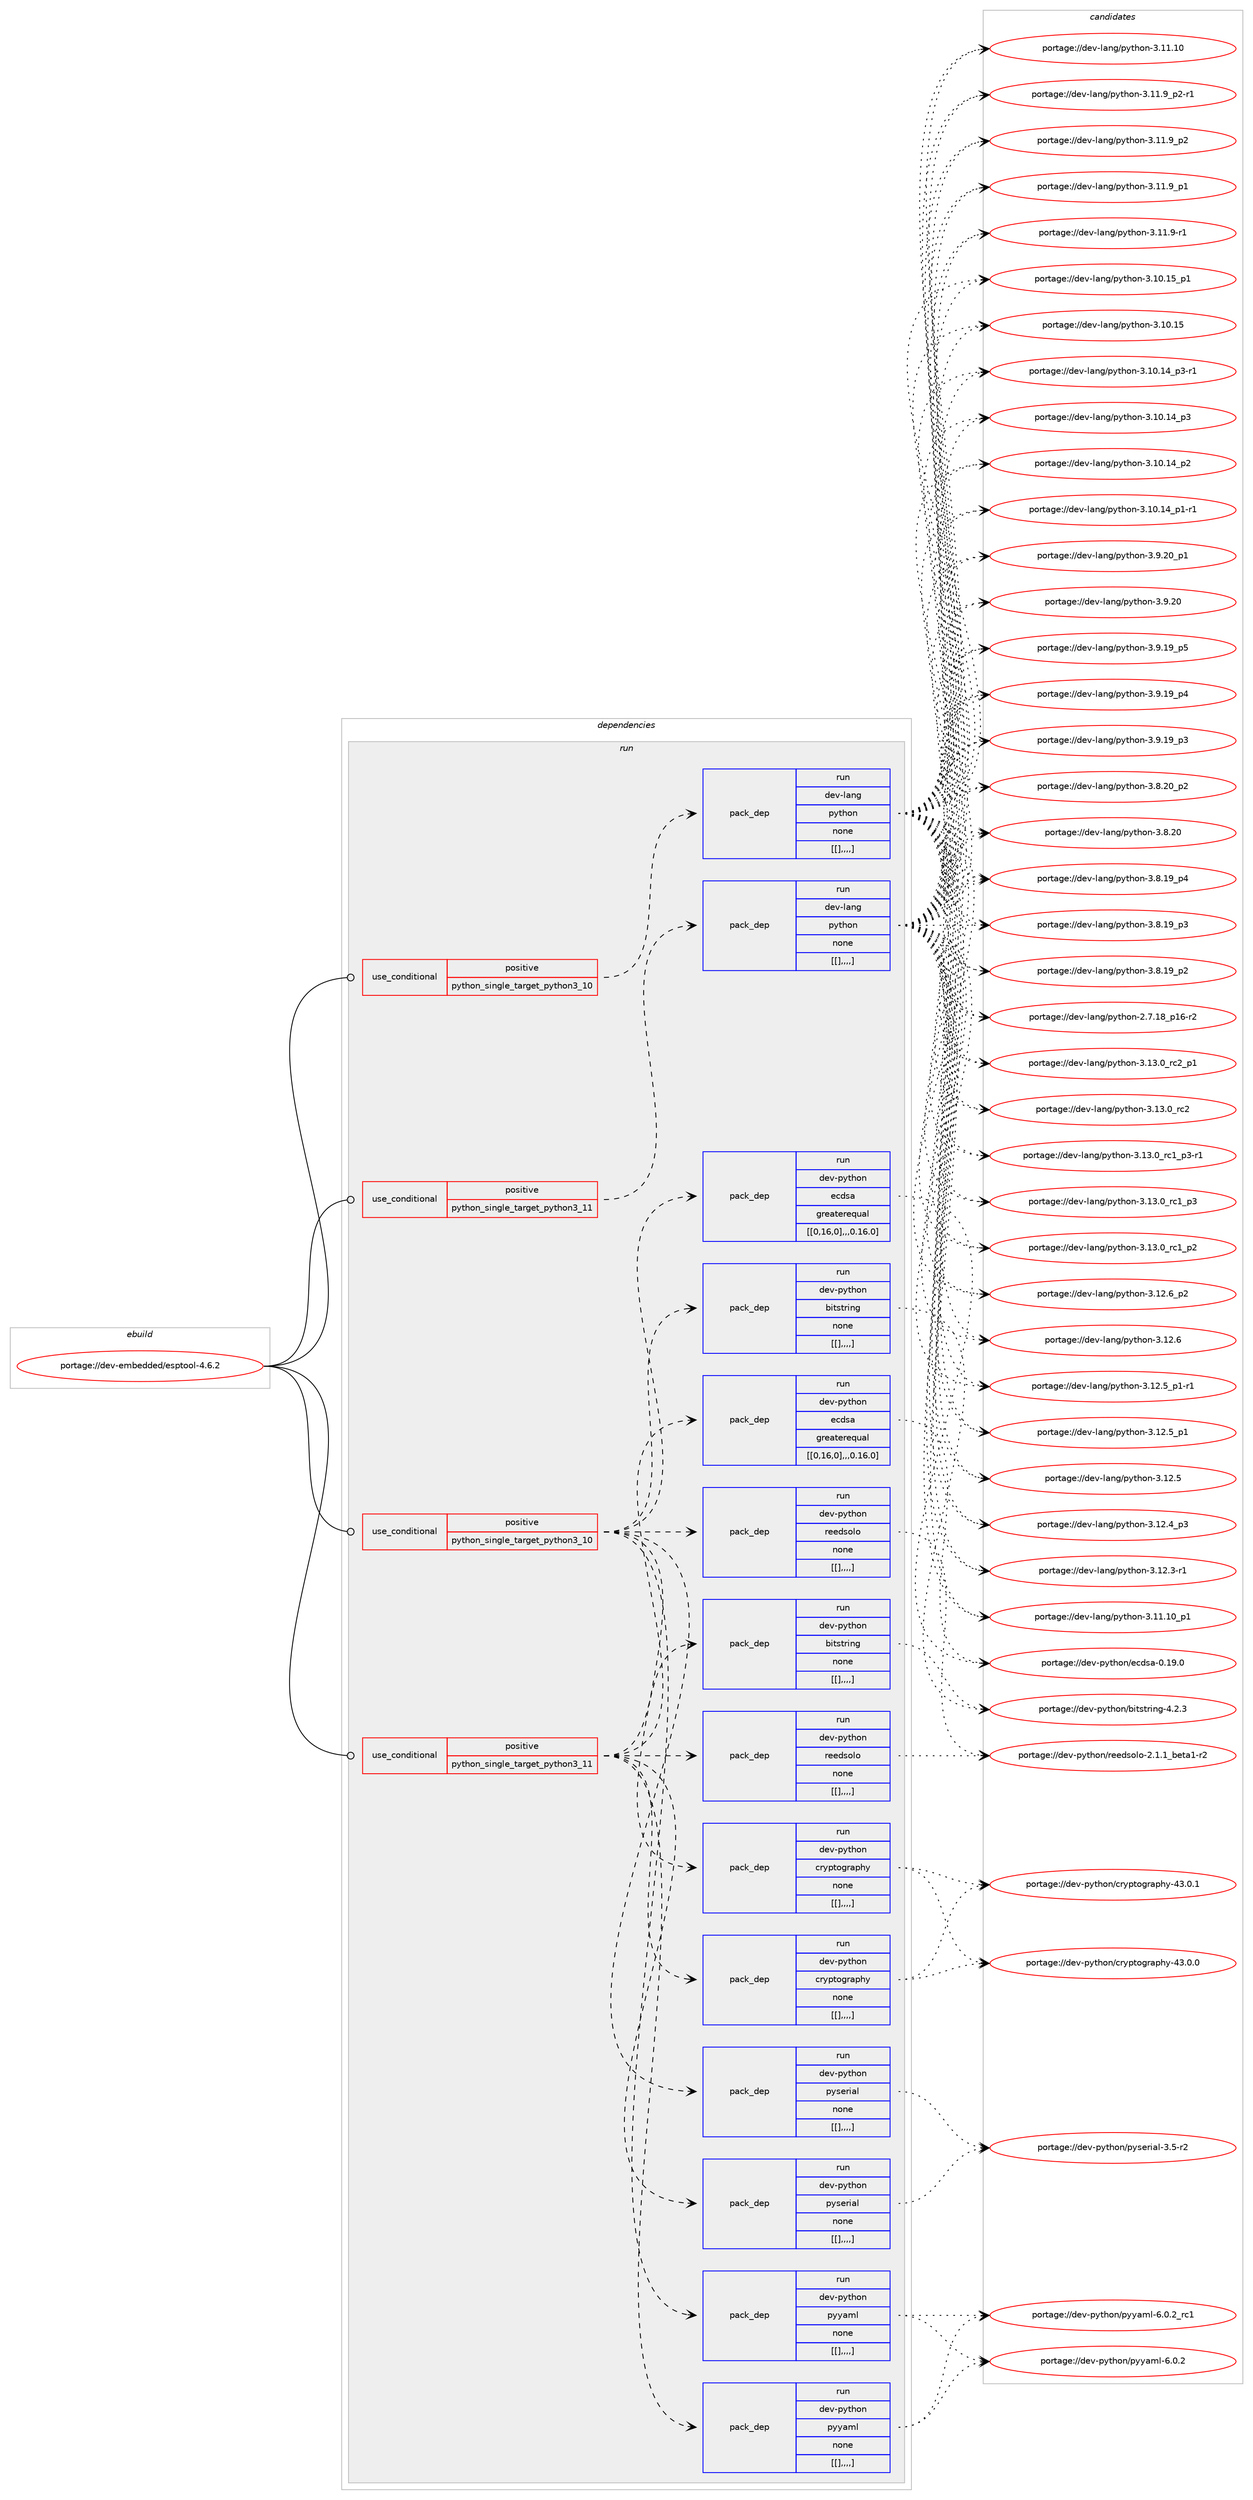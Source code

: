 digraph prolog {

# *************
# Graph options
# *************

newrank=true;
concentrate=true;
compound=true;
graph [rankdir=LR,fontname=Helvetica,fontsize=10,ranksep=1.5];#, ranksep=2.5, nodesep=0.2];
edge  [arrowhead=vee];
node  [fontname=Helvetica,fontsize=10];

# **********
# The ebuild
# **********

subgraph cluster_leftcol {
color=gray;
label=<<i>ebuild</i>>;
id [label="portage://dev-embedded/esptool-4.6.2", color=red, width=4, href="../dev-embedded/esptool-4.6.2.svg"];
}

# ****************
# The dependencies
# ****************

subgraph cluster_midcol {
color=gray;
label=<<i>dependencies</i>>;
subgraph cluster_compile {
fillcolor="#eeeeee";
style=filled;
label=<<i>compile</i>>;
}
subgraph cluster_compileandrun {
fillcolor="#eeeeee";
style=filled;
label=<<i>compile and run</i>>;
}
subgraph cluster_run {
fillcolor="#eeeeee";
style=filled;
label=<<i>run</i>>;
subgraph cond20076 {
dependency73718 [label=<<TABLE BORDER="0" CELLBORDER="1" CELLSPACING="0" CELLPADDING="4"><TR><TD ROWSPAN="3" CELLPADDING="10">use_conditional</TD></TR><TR><TD>positive</TD></TR><TR><TD>python_single_target_python3_10</TD></TR></TABLE>>, shape=none, color=red];
subgraph pack52698 {
dependency73719 [label=<<TABLE BORDER="0" CELLBORDER="1" CELLSPACING="0" CELLPADDING="4" WIDTH="220"><TR><TD ROWSPAN="6" CELLPADDING="30">pack_dep</TD></TR><TR><TD WIDTH="110">run</TD></TR><TR><TD>dev-lang</TD></TR><TR><TD>python</TD></TR><TR><TD>none</TD></TR><TR><TD>[[],,,,]</TD></TR></TABLE>>, shape=none, color=blue];
}
dependency73718:e -> dependency73719:w [weight=20,style="dashed",arrowhead="vee"];
}
id:e -> dependency73718:w [weight=20,style="solid",arrowhead="odot"];
subgraph cond20077 {
dependency73720 [label=<<TABLE BORDER="0" CELLBORDER="1" CELLSPACING="0" CELLPADDING="4"><TR><TD ROWSPAN="3" CELLPADDING="10">use_conditional</TD></TR><TR><TD>positive</TD></TR><TR><TD>python_single_target_python3_10</TD></TR></TABLE>>, shape=none, color=red];
subgraph pack52699 {
dependency73721 [label=<<TABLE BORDER="0" CELLBORDER="1" CELLSPACING="0" CELLPADDING="4" WIDTH="220"><TR><TD ROWSPAN="6" CELLPADDING="30">pack_dep</TD></TR><TR><TD WIDTH="110">run</TD></TR><TR><TD>dev-python</TD></TR><TR><TD>bitstring</TD></TR><TR><TD>none</TD></TR><TR><TD>[[],,,,]</TD></TR></TABLE>>, shape=none, color=blue];
}
dependency73720:e -> dependency73721:w [weight=20,style="dashed",arrowhead="vee"];
subgraph pack52700 {
dependency73722 [label=<<TABLE BORDER="0" CELLBORDER="1" CELLSPACING="0" CELLPADDING="4" WIDTH="220"><TR><TD ROWSPAN="6" CELLPADDING="30">pack_dep</TD></TR><TR><TD WIDTH="110">run</TD></TR><TR><TD>dev-python</TD></TR><TR><TD>cryptography</TD></TR><TR><TD>none</TD></TR><TR><TD>[[],,,,]</TD></TR></TABLE>>, shape=none, color=blue];
}
dependency73720:e -> dependency73722:w [weight=20,style="dashed",arrowhead="vee"];
subgraph pack52701 {
dependency73723 [label=<<TABLE BORDER="0" CELLBORDER="1" CELLSPACING="0" CELLPADDING="4" WIDTH="220"><TR><TD ROWSPAN="6" CELLPADDING="30">pack_dep</TD></TR><TR><TD WIDTH="110">run</TD></TR><TR><TD>dev-python</TD></TR><TR><TD>ecdsa</TD></TR><TR><TD>greaterequal</TD></TR><TR><TD>[[0,16,0],,,0.16.0]</TD></TR></TABLE>>, shape=none, color=blue];
}
dependency73720:e -> dependency73723:w [weight=20,style="dashed",arrowhead="vee"];
subgraph pack52702 {
dependency73724 [label=<<TABLE BORDER="0" CELLBORDER="1" CELLSPACING="0" CELLPADDING="4" WIDTH="220"><TR><TD ROWSPAN="6" CELLPADDING="30">pack_dep</TD></TR><TR><TD WIDTH="110">run</TD></TR><TR><TD>dev-python</TD></TR><TR><TD>pyserial</TD></TR><TR><TD>none</TD></TR><TR><TD>[[],,,,]</TD></TR></TABLE>>, shape=none, color=blue];
}
dependency73720:e -> dependency73724:w [weight=20,style="dashed",arrowhead="vee"];
subgraph pack52703 {
dependency73725 [label=<<TABLE BORDER="0" CELLBORDER="1" CELLSPACING="0" CELLPADDING="4" WIDTH="220"><TR><TD ROWSPAN="6" CELLPADDING="30">pack_dep</TD></TR><TR><TD WIDTH="110">run</TD></TR><TR><TD>dev-python</TD></TR><TR><TD>pyyaml</TD></TR><TR><TD>none</TD></TR><TR><TD>[[],,,,]</TD></TR></TABLE>>, shape=none, color=blue];
}
dependency73720:e -> dependency73725:w [weight=20,style="dashed",arrowhead="vee"];
subgraph pack52704 {
dependency73726 [label=<<TABLE BORDER="0" CELLBORDER="1" CELLSPACING="0" CELLPADDING="4" WIDTH="220"><TR><TD ROWSPAN="6" CELLPADDING="30">pack_dep</TD></TR><TR><TD WIDTH="110">run</TD></TR><TR><TD>dev-python</TD></TR><TR><TD>reedsolo</TD></TR><TR><TD>none</TD></TR><TR><TD>[[],,,,]</TD></TR></TABLE>>, shape=none, color=blue];
}
dependency73720:e -> dependency73726:w [weight=20,style="dashed",arrowhead="vee"];
}
id:e -> dependency73720:w [weight=20,style="solid",arrowhead="odot"];
subgraph cond20078 {
dependency73727 [label=<<TABLE BORDER="0" CELLBORDER="1" CELLSPACING="0" CELLPADDING="4"><TR><TD ROWSPAN="3" CELLPADDING="10">use_conditional</TD></TR><TR><TD>positive</TD></TR><TR><TD>python_single_target_python3_11</TD></TR></TABLE>>, shape=none, color=red];
subgraph pack52705 {
dependency73728 [label=<<TABLE BORDER="0" CELLBORDER="1" CELLSPACING="0" CELLPADDING="4" WIDTH="220"><TR><TD ROWSPAN="6" CELLPADDING="30">pack_dep</TD></TR><TR><TD WIDTH="110">run</TD></TR><TR><TD>dev-lang</TD></TR><TR><TD>python</TD></TR><TR><TD>none</TD></TR><TR><TD>[[],,,,]</TD></TR></TABLE>>, shape=none, color=blue];
}
dependency73727:e -> dependency73728:w [weight=20,style="dashed",arrowhead="vee"];
}
id:e -> dependency73727:w [weight=20,style="solid",arrowhead="odot"];
subgraph cond20079 {
dependency73729 [label=<<TABLE BORDER="0" CELLBORDER="1" CELLSPACING="0" CELLPADDING="4"><TR><TD ROWSPAN="3" CELLPADDING="10">use_conditional</TD></TR><TR><TD>positive</TD></TR><TR><TD>python_single_target_python3_11</TD></TR></TABLE>>, shape=none, color=red];
subgraph pack52706 {
dependency73730 [label=<<TABLE BORDER="0" CELLBORDER="1" CELLSPACING="0" CELLPADDING="4" WIDTH="220"><TR><TD ROWSPAN="6" CELLPADDING="30">pack_dep</TD></TR><TR><TD WIDTH="110">run</TD></TR><TR><TD>dev-python</TD></TR><TR><TD>bitstring</TD></TR><TR><TD>none</TD></TR><TR><TD>[[],,,,]</TD></TR></TABLE>>, shape=none, color=blue];
}
dependency73729:e -> dependency73730:w [weight=20,style="dashed",arrowhead="vee"];
subgraph pack52707 {
dependency73731 [label=<<TABLE BORDER="0" CELLBORDER="1" CELLSPACING="0" CELLPADDING="4" WIDTH="220"><TR><TD ROWSPAN="6" CELLPADDING="30">pack_dep</TD></TR><TR><TD WIDTH="110">run</TD></TR><TR><TD>dev-python</TD></TR><TR><TD>cryptography</TD></TR><TR><TD>none</TD></TR><TR><TD>[[],,,,]</TD></TR></TABLE>>, shape=none, color=blue];
}
dependency73729:e -> dependency73731:w [weight=20,style="dashed",arrowhead="vee"];
subgraph pack52708 {
dependency73732 [label=<<TABLE BORDER="0" CELLBORDER="1" CELLSPACING="0" CELLPADDING="4" WIDTH="220"><TR><TD ROWSPAN="6" CELLPADDING="30">pack_dep</TD></TR><TR><TD WIDTH="110">run</TD></TR><TR><TD>dev-python</TD></TR><TR><TD>ecdsa</TD></TR><TR><TD>greaterequal</TD></TR><TR><TD>[[0,16,0],,,0.16.0]</TD></TR></TABLE>>, shape=none, color=blue];
}
dependency73729:e -> dependency73732:w [weight=20,style="dashed",arrowhead="vee"];
subgraph pack52709 {
dependency73733 [label=<<TABLE BORDER="0" CELLBORDER="1" CELLSPACING="0" CELLPADDING="4" WIDTH="220"><TR><TD ROWSPAN="6" CELLPADDING="30">pack_dep</TD></TR><TR><TD WIDTH="110">run</TD></TR><TR><TD>dev-python</TD></TR><TR><TD>pyserial</TD></TR><TR><TD>none</TD></TR><TR><TD>[[],,,,]</TD></TR></TABLE>>, shape=none, color=blue];
}
dependency73729:e -> dependency73733:w [weight=20,style="dashed",arrowhead="vee"];
subgraph pack52710 {
dependency73734 [label=<<TABLE BORDER="0" CELLBORDER="1" CELLSPACING="0" CELLPADDING="4" WIDTH="220"><TR><TD ROWSPAN="6" CELLPADDING="30">pack_dep</TD></TR><TR><TD WIDTH="110">run</TD></TR><TR><TD>dev-python</TD></TR><TR><TD>pyyaml</TD></TR><TR><TD>none</TD></TR><TR><TD>[[],,,,]</TD></TR></TABLE>>, shape=none, color=blue];
}
dependency73729:e -> dependency73734:w [weight=20,style="dashed",arrowhead="vee"];
subgraph pack52711 {
dependency73735 [label=<<TABLE BORDER="0" CELLBORDER="1" CELLSPACING="0" CELLPADDING="4" WIDTH="220"><TR><TD ROWSPAN="6" CELLPADDING="30">pack_dep</TD></TR><TR><TD WIDTH="110">run</TD></TR><TR><TD>dev-python</TD></TR><TR><TD>reedsolo</TD></TR><TR><TD>none</TD></TR><TR><TD>[[],,,,]</TD></TR></TABLE>>, shape=none, color=blue];
}
dependency73729:e -> dependency73735:w [weight=20,style="dashed",arrowhead="vee"];
}
id:e -> dependency73729:w [weight=20,style="solid",arrowhead="odot"];
}
}

# **************
# The candidates
# **************

subgraph cluster_choices {
rank=same;
color=gray;
label=<<i>candidates</i>>;

subgraph choice52698 {
color=black;
nodesep=1;
choice100101118451089711010347112121116104111110455146495146489511499509511249 [label="portage://dev-lang/python-3.13.0_rc2_p1", color=red, width=4,href="../dev-lang/python-3.13.0_rc2_p1.svg"];
choice10010111845108971101034711212111610411111045514649514648951149950 [label="portage://dev-lang/python-3.13.0_rc2", color=red, width=4,href="../dev-lang/python-3.13.0_rc2.svg"];
choice1001011184510897110103471121211161041111104551464951464895114994995112514511449 [label="portage://dev-lang/python-3.13.0_rc1_p3-r1", color=red, width=4,href="../dev-lang/python-3.13.0_rc1_p3-r1.svg"];
choice100101118451089711010347112121116104111110455146495146489511499499511251 [label="portage://dev-lang/python-3.13.0_rc1_p3", color=red, width=4,href="../dev-lang/python-3.13.0_rc1_p3.svg"];
choice100101118451089711010347112121116104111110455146495146489511499499511250 [label="portage://dev-lang/python-3.13.0_rc1_p2", color=red, width=4,href="../dev-lang/python-3.13.0_rc1_p2.svg"];
choice100101118451089711010347112121116104111110455146495046549511250 [label="portage://dev-lang/python-3.12.6_p2", color=red, width=4,href="../dev-lang/python-3.12.6_p2.svg"];
choice10010111845108971101034711212111610411111045514649504654 [label="portage://dev-lang/python-3.12.6", color=red, width=4,href="../dev-lang/python-3.12.6.svg"];
choice1001011184510897110103471121211161041111104551464950465395112494511449 [label="portage://dev-lang/python-3.12.5_p1-r1", color=red, width=4,href="../dev-lang/python-3.12.5_p1-r1.svg"];
choice100101118451089711010347112121116104111110455146495046539511249 [label="portage://dev-lang/python-3.12.5_p1", color=red, width=4,href="../dev-lang/python-3.12.5_p1.svg"];
choice10010111845108971101034711212111610411111045514649504653 [label="portage://dev-lang/python-3.12.5", color=red, width=4,href="../dev-lang/python-3.12.5.svg"];
choice100101118451089711010347112121116104111110455146495046529511251 [label="portage://dev-lang/python-3.12.4_p3", color=red, width=4,href="../dev-lang/python-3.12.4_p3.svg"];
choice100101118451089711010347112121116104111110455146495046514511449 [label="portage://dev-lang/python-3.12.3-r1", color=red, width=4,href="../dev-lang/python-3.12.3-r1.svg"];
choice10010111845108971101034711212111610411111045514649494649489511249 [label="portage://dev-lang/python-3.11.10_p1", color=red, width=4,href="../dev-lang/python-3.11.10_p1.svg"];
choice1001011184510897110103471121211161041111104551464949464948 [label="portage://dev-lang/python-3.11.10", color=red, width=4,href="../dev-lang/python-3.11.10.svg"];
choice1001011184510897110103471121211161041111104551464949465795112504511449 [label="portage://dev-lang/python-3.11.9_p2-r1", color=red, width=4,href="../dev-lang/python-3.11.9_p2-r1.svg"];
choice100101118451089711010347112121116104111110455146494946579511250 [label="portage://dev-lang/python-3.11.9_p2", color=red, width=4,href="../dev-lang/python-3.11.9_p2.svg"];
choice100101118451089711010347112121116104111110455146494946579511249 [label="portage://dev-lang/python-3.11.9_p1", color=red, width=4,href="../dev-lang/python-3.11.9_p1.svg"];
choice100101118451089711010347112121116104111110455146494946574511449 [label="portage://dev-lang/python-3.11.9-r1", color=red, width=4,href="../dev-lang/python-3.11.9-r1.svg"];
choice10010111845108971101034711212111610411111045514649484649539511249 [label="portage://dev-lang/python-3.10.15_p1", color=red, width=4,href="../dev-lang/python-3.10.15_p1.svg"];
choice1001011184510897110103471121211161041111104551464948464953 [label="portage://dev-lang/python-3.10.15", color=red, width=4,href="../dev-lang/python-3.10.15.svg"];
choice100101118451089711010347112121116104111110455146494846495295112514511449 [label="portage://dev-lang/python-3.10.14_p3-r1", color=red, width=4,href="../dev-lang/python-3.10.14_p3-r1.svg"];
choice10010111845108971101034711212111610411111045514649484649529511251 [label="portage://dev-lang/python-3.10.14_p3", color=red, width=4,href="../dev-lang/python-3.10.14_p3.svg"];
choice10010111845108971101034711212111610411111045514649484649529511250 [label="portage://dev-lang/python-3.10.14_p2", color=red, width=4,href="../dev-lang/python-3.10.14_p2.svg"];
choice100101118451089711010347112121116104111110455146494846495295112494511449 [label="portage://dev-lang/python-3.10.14_p1-r1", color=red, width=4,href="../dev-lang/python-3.10.14_p1-r1.svg"];
choice100101118451089711010347112121116104111110455146574650489511249 [label="portage://dev-lang/python-3.9.20_p1", color=red, width=4,href="../dev-lang/python-3.9.20_p1.svg"];
choice10010111845108971101034711212111610411111045514657465048 [label="portage://dev-lang/python-3.9.20", color=red, width=4,href="../dev-lang/python-3.9.20.svg"];
choice100101118451089711010347112121116104111110455146574649579511253 [label="portage://dev-lang/python-3.9.19_p5", color=red, width=4,href="../dev-lang/python-3.9.19_p5.svg"];
choice100101118451089711010347112121116104111110455146574649579511252 [label="portage://dev-lang/python-3.9.19_p4", color=red, width=4,href="../dev-lang/python-3.9.19_p4.svg"];
choice100101118451089711010347112121116104111110455146574649579511251 [label="portage://dev-lang/python-3.9.19_p3", color=red, width=4,href="../dev-lang/python-3.9.19_p3.svg"];
choice100101118451089711010347112121116104111110455146564650489511250 [label="portage://dev-lang/python-3.8.20_p2", color=red, width=4,href="../dev-lang/python-3.8.20_p2.svg"];
choice10010111845108971101034711212111610411111045514656465048 [label="portage://dev-lang/python-3.8.20", color=red, width=4,href="../dev-lang/python-3.8.20.svg"];
choice100101118451089711010347112121116104111110455146564649579511252 [label="portage://dev-lang/python-3.8.19_p4", color=red, width=4,href="../dev-lang/python-3.8.19_p4.svg"];
choice100101118451089711010347112121116104111110455146564649579511251 [label="portage://dev-lang/python-3.8.19_p3", color=red, width=4,href="../dev-lang/python-3.8.19_p3.svg"];
choice100101118451089711010347112121116104111110455146564649579511250 [label="portage://dev-lang/python-3.8.19_p2", color=red, width=4,href="../dev-lang/python-3.8.19_p2.svg"];
choice100101118451089711010347112121116104111110455046554649569511249544511450 [label="portage://dev-lang/python-2.7.18_p16-r2", color=red, width=4,href="../dev-lang/python-2.7.18_p16-r2.svg"];
dependency73719:e -> choice100101118451089711010347112121116104111110455146495146489511499509511249:w [style=dotted,weight="100"];
dependency73719:e -> choice10010111845108971101034711212111610411111045514649514648951149950:w [style=dotted,weight="100"];
dependency73719:e -> choice1001011184510897110103471121211161041111104551464951464895114994995112514511449:w [style=dotted,weight="100"];
dependency73719:e -> choice100101118451089711010347112121116104111110455146495146489511499499511251:w [style=dotted,weight="100"];
dependency73719:e -> choice100101118451089711010347112121116104111110455146495146489511499499511250:w [style=dotted,weight="100"];
dependency73719:e -> choice100101118451089711010347112121116104111110455146495046549511250:w [style=dotted,weight="100"];
dependency73719:e -> choice10010111845108971101034711212111610411111045514649504654:w [style=dotted,weight="100"];
dependency73719:e -> choice1001011184510897110103471121211161041111104551464950465395112494511449:w [style=dotted,weight="100"];
dependency73719:e -> choice100101118451089711010347112121116104111110455146495046539511249:w [style=dotted,weight="100"];
dependency73719:e -> choice10010111845108971101034711212111610411111045514649504653:w [style=dotted,weight="100"];
dependency73719:e -> choice100101118451089711010347112121116104111110455146495046529511251:w [style=dotted,weight="100"];
dependency73719:e -> choice100101118451089711010347112121116104111110455146495046514511449:w [style=dotted,weight="100"];
dependency73719:e -> choice10010111845108971101034711212111610411111045514649494649489511249:w [style=dotted,weight="100"];
dependency73719:e -> choice1001011184510897110103471121211161041111104551464949464948:w [style=dotted,weight="100"];
dependency73719:e -> choice1001011184510897110103471121211161041111104551464949465795112504511449:w [style=dotted,weight="100"];
dependency73719:e -> choice100101118451089711010347112121116104111110455146494946579511250:w [style=dotted,weight="100"];
dependency73719:e -> choice100101118451089711010347112121116104111110455146494946579511249:w [style=dotted,weight="100"];
dependency73719:e -> choice100101118451089711010347112121116104111110455146494946574511449:w [style=dotted,weight="100"];
dependency73719:e -> choice10010111845108971101034711212111610411111045514649484649539511249:w [style=dotted,weight="100"];
dependency73719:e -> choice1001011184510897110103471121211161041111104551464948464953:w [style=dotted,weight="100"];
dependency73719:e -> choice100101118451089711010347112121116104111110455146494846495295112514511449:w [style=dotted,weight="100"];
dependency73719:e -> choice10010111845108971101034711212111610411111045514649484649529511251:w [style=dotted,weight="100"];
dependency73719:e -> choice10010111845108971101034711212111610411111045514649484649529511250:w [style=dotted,weight="100"];
dependency73719:e -> choice100101118451089711010347112121116104111110455146494846495295112494511449:w [style=dotted,weight="100"];
dependency73719:e -> choice100101118451089711010347112121116104111110455146574650489511249:w [style=dotted,weight="100"];
dependency73719:e -> choice10010111845108971101034711212111610411111045514657465048:w [style=dotted,weight="100"];
dependency73719:e -> choice100101118451089711010347112121116104111110455146574649579511253:w [style=dotted,weight="100"];
dependency73719:e -> choice100101118451089711010347112121116104111110455146574649579511252:w [style=dotted,weight="100"];
dependency73719:e -> choice100101118451089711010347112121116104111110455146574649579511251:w [style=dotted,weight="100"];
dependency73719:e -> choice100101118451089711010347112121116104111110455146564650489511250:w [style=dotted,weight="100"];
dependency73719:e -> choice10010111845108971101034711212111610411111045514656465048:w [style=dotted,weight="100"];
dependency73719:e -> choice100101118451089711010347112121116104111110455146564649579511252:w [style=dotted,weight="100"];
dependency73719:e -> choice100101118451089711010347112121116104111110455146564649579511251:w [style=dotted,weight="100"];
dependency73719:e -> choice100101118451089711010347112121116104111110455146564649579511250:w [style=dotted,weight="100"];
dependency73719:e -> choice100101118451089711010347112121116104111110455046554649569511249544511450:w [style=dotted,weight="100"];
}
subgraph choice52699 {
color=black;
nodesep=1;
choice100101118451121211161041111104798105116115116114105110103455246504651 [label="portage://dev-python/bitstring-4.2.3", color=red, width=4,href="../dev-python/bitstring-4.2.3.svg"];
dependency73721:e -> choice100101118451121211161041111104798105116115116114105110103455246504651:w [style=dotted,weight="100"];
}
subgraph choice52700 {
color=black;
nodesep=1;
choice1001011184511212111610411111047991141211121161111031149711210412145525146484649 [label="portage://dev-python/cryptography-43.0.1", color=red, width=4,href="../dev-python/cryptography-43.0.1.svg"];
choice1001011184511212111610411111047991141211121161111031149711210412145525146484648 [label="portage://dev-python/cryptography-43.0.0", color=red, width=4,href="../dev-python/cryptography-43.0.0.svg"];
dependency73722:e -> choice1001011184511212111610411111047991141211121161111031149711210412145525146484649:w [style=dotted,weight="100"];
dependency73722:e -> choice1001011184511212111610411111047991141211121161111031149711210412145525146484648:w [style=dotted,weight="100"];
}
subgraph choice52701 {
color=black;
nodesep=1;
choice1001011184511212111610411111047101991001159745484649574648 [label="portage://dev-python/ecdsa-0.19.0", color=red, width=4,href="../dev-python/ecdsa-0.19.0.svg"];
dependency73723:e -> choice1001011184511212111610411111047101991001159745484649574648:w [style=dotted,weight="100"];
}
subgraph choice52702 {
color=black;
nodesep=1;
choice100101118451121211161041111104711212111510111410597108455146534511450 [label="portage://dev-python/pyserial-3.5-r2", color=red, width=4,href="../dev-python/pyserial-3.5-r2.svg"];
dependency73724:e -> choice100101118451121211161041111104711212111510111410597108455146534511450:w [style=dotted,weight="100"];
}
subgraph choice52703 {
color=black;
nodesep=1;
choice100101118451121211161041111104711212112197109108455446484650951149949 [label="portage://dev-python/pyyaml-6.0.2_rc1", color=red, width=4,href="../dev-python/pyyaml-6.0.2_rc1.svg"];
choice100101118451121211161041111104711212112197109108455446484650 [label="portage://dev-python/pyyaml-6.0.2", color=red, width=4,href="../dev-python/pyyaml-6.0.2.svg"];
dependency73725:e -> choice100101118451121211161041111104711212112197109108455446484650951149949:w [style=dotted,weight="100"];
dependency73725:e -> choice100101118451121211161041111104711212112197109108455446484650:w [style=dotted,weight="100"];
}
subgraph choice52704 {
color=black;
nodesep=1;
choice1001011184511212111610411111047114101101100115111108111455046494649959810111697494511450 [label="portage://dev-python/reedsolo-2.1.1_beta1-r2", color=red, width=4,href="../dev-python/reedsolo-2.1.1_beta1-r2.svg"];
dependency73726:e -> choice1001011184511212111610411111047114101101100115111108111455046494649959810111697494511450:w [style=dotted,weight="100"];
}
subgraph choice52705 {
color=black;
nodesep=1;
choice100101118451089711010347112121116104111110455146495146489511499509511249 [label="portage://dev-lang/python-3.13.0_rc2_p1", color=red, width=4,href="../dev-lang/python-3.13.0_rc2_p1.svg"];
choice10010111845108971101034711212111610411111045514649514648951149950 [label="portage://dev-lang/python-3.13.0_rc2", color=red, width=4,href="../dev-lang/python-3.13.0_rc2.svg"];
choice1001011184510897110103471121211161041111104551464951464895114994995112514511449 [label="portage://dev-lang/python-3.13.0_rc1_p3-r1", color=red, width=4,href="../dev-lang/python-3.13.0_rc1_p3-r1.svg"];
choice100101118451089711010347112121116104111110455146495146489511499499511251 [label="portage://dev-lang/python-3.13.0_rc1_p3", color=red, width=4,href="../dev-lang/python-3.13.0_rc1_p3.svg"];
choice100101118451089711010347112121116104111110455146495146489511499499511250 [label="portage://dev-lang/python-3.13.0_rc1_p2", color=red, width=4,href="../dev-lang/python-3.13.0_rc1_p2.svg"];
choice100101118451089711010347112121116104111110455146495046549511250 [label="portage://dev-lang/python-3.12.6_p2", color=red, width=4,href="../dev-lang/python-3.12.6_p2.svg"];
choice10010111845108971101034711212111610411111045514649504654 [label="portage://dev-lang/python-3.12.6", color=red, width=4,href="../dev-lang/python-3.12.6.svg"];
choice1001011184510897110103471121211161041111104551464950465395112494511449 [label="portage://dev-lang/python-3.12.5_p1-r1", color=red, width=4,href="../dev-lang/python-3.12.5_p1-r1.svg"];
choice100101118451089711010347112121116104111110455146495046539511249 [label="portage://dev-lang/python-3.12.5_p1", color=red, width=4,href="../dev-lang/python-3.12.5_p1.svg"];
choice10010111845108971101034711212111610411111045514649504653 [label="portage://dev-lang/python-3.12.5", color=red, width=4,href="../dev-lang/python-3.12.5.svg"];
choice100101118451089711010347112121116104111110455146495046529511251 [label="portage://dev-lang/python-3.12.4_p3", color=red, width=4,href="../dev-lang/python-3.12.4_p3.svg"];
choice100101118451089711010347112121116104111110455146495046514511449 [label="portage://dev-lang/python-3.12.3-r1", color=red, width=4,href="../dev-lang/python-3.12.3-r1.svg"];
choice10010111845108971101034711212111610411111045514649494649489511249 [label="portage://dev-lang/python-3.11.10_p1", color=red, width=4,href="../dev-lang/python-3.11.10_p1.svg"];
choice1001011184510897110103471121211161041111104551464949464948 [label="portage://dev-lang/python-3.11.10", color=red, width=4,href="../dev-lang/python-3.11.10.svg"];
choice1001011184510897110103471121211161041111104551464949465795112504511449 [label="portage://dev-lang/python-3.11.9_p2-r1", color=red, width=4,href="../dev-lang/python-3.11.9_p2-r1.svg"];
choice100101118451089711010347112121116104111110455146494946579511250 [label="portage://dev-lang/python-3.11.9_p2", color=red, width=4,href="../dev-lang/python-3.11.9_p2.svg"];
choice100101118451089711010347112121116104111110455146494946579511249 [label="portage://dev-lang/python-3.11.9_p1", color=red, width=4,href="../dev-lang/python-3.11.9_p1.svg"];
choice100101118451089711010347112121116104111110455146494946574511449 [label="portage://dev-lang/python-3.11.9-r1", color=red, width=4,href="../dev-lang/python-3.11.9-r1.svg"];
choice10010111845108971101034711212111610411111045514649484649539511249 [label="portage://dev-lang/python-3.10.15_p1", color=red, width=4,href="../dev-lang/python-3.10.15_p1.svg"];
choice1001011184510897110103471121211161041111104551464948464953 [label="portage://dev-lang/python-3.10.15", color=red, width=4,href="../dev-lang/python-3.10.15.svg"];
choice100101118451089711010347112121116104111110455146494846495295112514511449 [label="portage://dev-lang/python-3.10.14_p3-r1", color=red, width=4,href="../dev-lang/python-3.10.14_p3-r1.svg"];
choice10010111845108971101034711212111610411111045514649484649529511251 [label="portage://dev-lang/python-3.10.14_p3", color=red, width=4,href="../dev-lang/python-3.10.14_p3.svg"];
choice10010111845108971101034711212111610411111045514649484649529511250 [label="portage://dev-lang/python-3.10.14_p2", color=red, width=4,href="../dev-lang/python-3.10.14_p2.svg"];
choice100101118451089711010347112121116104111110455146494846495295112494511449 [label="portage://dev-lang/python-3.10.14_p1-r1", color=red, width=4,href="../dev-lang/python-3.10.14_p1-r1.svg"];
choice100101118451089711010347112121116104111110455146574650489511249 [label="portage://dev-lang/python-3.9.20_p1", color=red, width=4,href="../dev-lang/python-3.9.20_p1.svg"];
choice10010111845108971101034711212111610411111045514657465048 [label="portage://dev-lang/python-3.9.20", color=red, width=4,href="../dev-lang/python-3.9.20.svg"];
choice100101118451089711010347112121116104111110455146574649579511253 [label="portage://dev-lang/python-3.9.19_p5", color=red, width=4,href="../dev-lang/python-3.9.19_p5.svg"];
choice100101118451089711010347112121116104111110455146574649579511252 [label="portage://dev-lang/python-3.9.19_p4", color=red, width=4,href="../dev-lang/python-3.9.19_p4.svg"];
choice100101118451089711010347112121116104111110455146574649579511251 [label="portage://dev-lang/python-3.9.19_p3", color=red, width=4,href="../dev-lang/python-3.9.19_p3.svg"];
choice100101118451089711010347112121116104111110455146564650489511250 [label="portage://dev-lang/python-3.8.20_p2", color=red, width=4,href="../dev-lang/python-3.8.20_p2.svg"];
choice10010111845108971101034711212111610411111045514656465048 [label="portage://dev-lang/python-3.8.20", color=red, width=4,href="../dev-lang/python-3.8.20.svg"];
choice100101118451089711010347112121116104111110455146564649579511252 [label="portage://dev-lang/python-3.8.19_p4", color=red, width=4,href="../dev-lang/python-3.8.19_p4.svg"];
choice100101118451089711010347112121116104111110455146564649579511251 [label="portage://dev-lang/python-3.8.19_p3", color=red, width=4,href="../dev-lang/python-3.8.19_p3.svg"];
choice100101118451089711010347112121116104111110455146564649579511250 [label="portage://dev-lang/python-3.8.19_p2", color=red, width=4,href="../dev-lang/python-3.8.19_p2.svg"];
choice100101118451089711010347112121116104111110455046554649569511249544511450 [label="portage://dev-lang/python-2.7.18_p16-r2", color=red, width=4,href="../dev-lang/python-2.7.18_p16-r2.svg"];
dependency73728:e -> choice100101118451089711010347112121116104111110455146495146489511499509511249:w [style=dotted,weight="100"];
dependency73728:e -> choice10010111845108971101034711212111610411111045514649514648951149950:w [style=dotted,weight="100"];
dependency73728:e -> choice1001011184510897110103471121211161041111104551464951464895114994995112514511449:w [style=dotted,weight="100"];
dependency73728:e -> choice100101118451089711010347112121116104111110455146495146489511499499511251:w [style=dotted,weight="100"];
dependency73728:e -> choice100101118451089711010347112121116104111110455146495146489511499499511250:w [style=dotted,weight="100"];
dependency73728:e -> choice100101118451089711010347112121116104111110455146495046549511250:w [style=dotted,weight="100"];
dependency73728:e -> choice10010111845108971101034711212111610411111045514649504654:w [style=dotted,weight="100"];
dependency73728:e -> choice1001011184510897110103471121211161041111104551464950465395112494511449:w [style=dotted,weight="100"];
dependency73728:e -> choice100101118451089711010347112121116104111110455146495046539511249:w [style=dotted,weight="100"];
dependency73728:e -> choice10010111845108971101034711212111610411111045514649504653:w [style=dotted,weight="100"];
dependency73728:e -> choice100101118451089711010347112121116104111110455146495046529511251:w [style=dotted,weight="100"];
dependency73728:e -> choice100101118451089711010347112121116104111110455146495046514511449:w [style=dotted,weight="100"];
dependency73728:e -> choice10010111845108971101034711212111610411111045514649494649489511249:w [style=dotted,weight="100"];
dependency73728:e -> choice1001011184510897110103471121211161041111104551464949464948:w [style=dotted,weight="100"];
dependency73728:e -> choice1001011184510897110103471121211161041111104551464949465795112504511449:w [style=dotted,weight="100"];
dependency73728:e -> choice100101118451089711010347112121116104111110455146494946579511250:w [style=dotted,weight="100"];
dependency73728:e -> choice100101118451089711010347112121116104111110455146494946579511249:w [style=dotted,weight="100"];
dependency73728:e -> choice100101118451089711010347112121116104111110455146494946574511449:w [style=dotted,weight="100"];
dependency73728:e -> choice10010111845108971101034711212111610411111045514649484649539511249:w [style=dotted,weight="100"];
dependency73728:e -> choice1001011184510897110103471121211161041111104551464948464953:w [style=dotted,weight="100"];
dependency73728:e -> choice100101118451089711010347112121116104111110455146494846495295112514511449:w [style=dotted,weight="100"];
dependency73728:e -> choice10010111845108971101034711212111610411111045514649484649529511251:w [style=dotted,weight="100"];
dependency73728:e -> choice10010111845108971101034711212111610411111045514649484649529511250:w [style=dotted,weight="100"];
dependency73728:e -> choice100101118451089711010347112121116104111110455146494846495295112494511449:w [style=dotted,weight="100"];
dependency73728:e -> choice100101118451089711010347112121116104111110455146574650489511249:w [style=dotted,weight="100"];
dependency73728:e -> choice10010111845108971101034711212111610411111045514657465048:w [style=dotted,weight="100"];
dependency73728:e -> choice100101118451089711010347112121116104111110455146574649579511253:w [style=dotted,weight="100"];
dependency73728:e -> choice100101118451089711010347112121116104111110455146574649579511252:w [style=dotted,weight="100"];
dependency73728:e -> choice100101118451089711010347112121116104111110455146574649579511251:w [style=dotted,weight="100"];
dependency73728:e -> choice100101118451089711010347112121116104111110455146564650489511250:w [style=dotted,weight="100"];
dependency73728:e -> choice10010111845108971101034711212111610411111045514656465048:w [style=dotted,weight="100"];
dependency73728:e -> choice100101118451089711010347112121116104111110455146564649579511252:w [style=dotted,weight="100"];
dependency73728:e -> choice100101118451089711010347112121116104111110455146564649579511251:w [style=dotted,weight="100"];
dependency73728:e -> choice100101118451089711010347112121116104111110455146564649579511250:w [style=dotted,weight="100"];
dependency73728:e -> choice100101118451089711010347112121116104111110455046554649569511249544511450:w [style=dotted,weight="100"];
}
subgraph choice52706 {
color=black;
nodesep=1;
choice100101118451121211161041111104798105116115116114105110103455246504651 [label="portage://dev-python/bitstring-4.2.3", color=red, width=4,href="../dev-python/bitstring-4.2.3.svg"];
dependency73730:e -> choice100101118451121211161041111104798105116115116114105110103455246504651:w [style=dotted,weight="100"];
}
subgraph choice52707 {
color=black;
nodesep=1;
choice1001011184511212111610411111047991141211121161111031149711210412145525146484649 [label="portage://dev-python/cryptography-43.0.1", color=red, width=4,href="../dev-python/cryptography-43.0.1.svg"];
choice1001011184511212111610411111047991141211121161111031149711210412145525146484648 [label="portage://dev-python/cryptography-43.0.0", color=red, width=4,href="../dev-python/cryptography-43.0.0.svg"];
dependency73731:e -> choice1001011184511212111610411111047991141211121161111031149711210412145525146484649:w [style=dotted,weight="100"];
dependency73731:e -> choice1001011184511212111610411111047991141211121161111031149711210412145525146484648:w [style=dotted,weight="100"];
}
subgraph choice52708 {
color=black;
nodesep=1;
choice1001011184511212111610411111047101991001159745484649574648 [label="portage://dev-python/ecdsa-0.19.0", color=red, width=4,href="../dev-python/ecdsa-0.19.0.svg"];
dependency73732:e -> choice1001011184511212111610411111047101991001159745484649574648:w [style=dotted,weight="100"];
}
subgraph choice52709 {
color=black;
nodesep=1;
choice100101118451121211161041111104711212111510111410597108455146534511450 [label="portage://dev-python/pyserial-3.5-r2", color=red, width=4,href="../dev-python/pyserial-3.5-r2.svg"];
dependency73733:e -> choice100101118451121211161041111104711212111510111410597108455146534511450:w [style=dotted,weight="100"];
}
subgraph choice52710 {
color=black;
nodesep=1;
choice100101118451121211161041111104711212112197109108455446484650951149949 [label="portage://dev-python/pyyaml-6.0.2_rc1", color=red, width=4,href="../dev-python/pyyaml-6.0.2_rc1.svg"];
choice100101118451121211161041111104711212112197109108455446484650 [label="portage://dev-python/pyyaml-6.0.2", color=red, width=4,href="../dev-python/pyyaml-6.0.2.svg"];
dependency73734:e -> choice100101118451121211161041111104711212112197109108455446484650951149949:w [style=dotted,weight="100"];
dependency73734:e -> choice100101118451121211161041111104711212112197109108455446484650:w [style=dotted,weight="100"];
}
subgraph choice52711 {
color=black;
nodesep=1;
choice1001011184511212111610411111047114101101100115111108111455046494649959810111697494511450 [label="portage://dev-python/reedsolo-2.1.1_beta1-r2", color=red, width=4,href="../dev-python/reedsolo-2.1.1_beta1-r2.svg"];
dependency73735:e -> choice1001011184511212111610411111047114101101100115111108111455046494649959810111697494511450:w [style=dotted,weight="100"];
}
}

}

